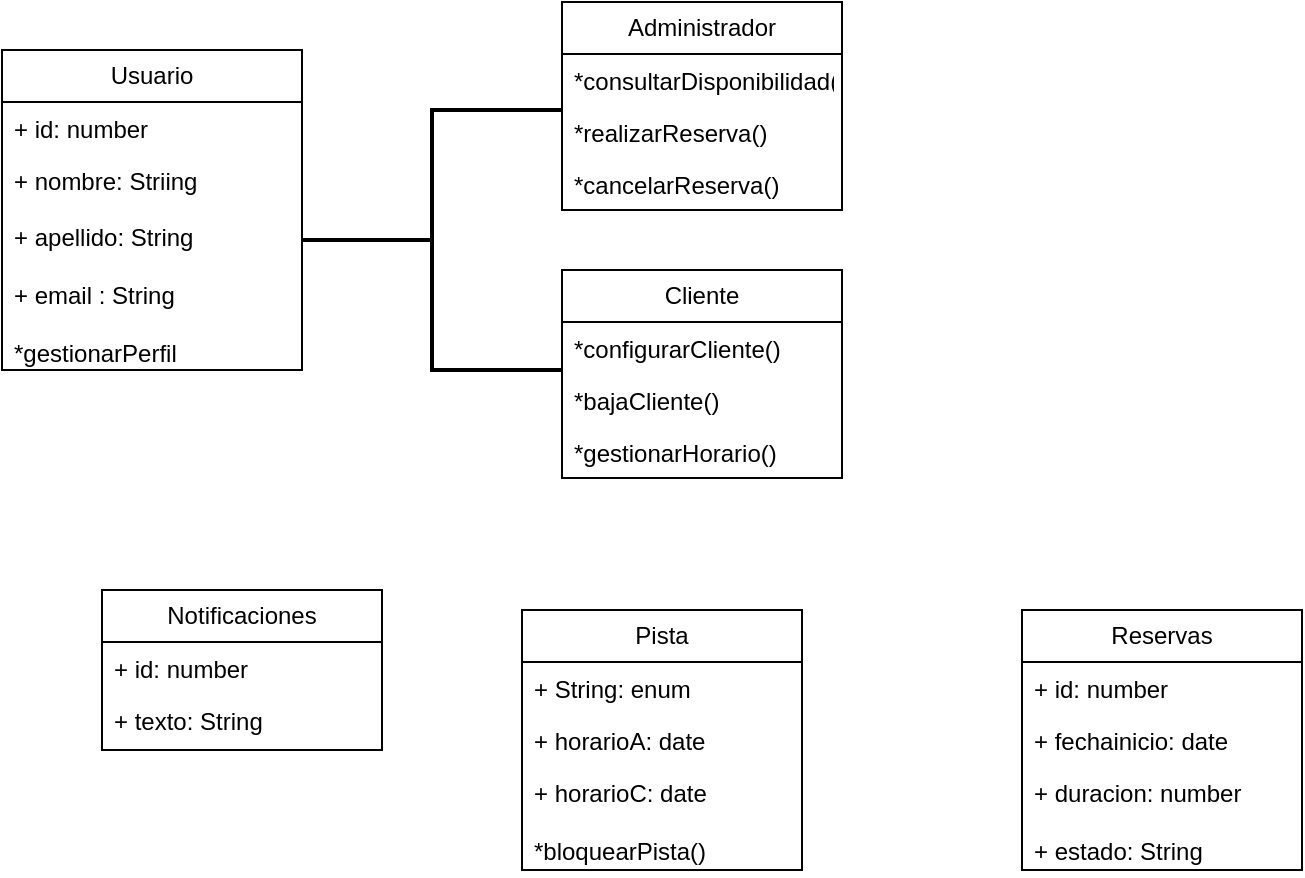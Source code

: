 <mxfile version="26.2.9">
  <diagram name="Página-1" id="SWJjVnNjLcOgqsE8iqpZ">
    <mxGraphModel dx="1044" dy="1696" grid="1" gridSize="10" guides="1" tooltips="1" connect="1" arrows="1" fold="1" page="1" pageScale="1" pageWidth="827" pageHeight="1169" math="0" shadow="0">
      <root>
        <mxCell id="0" />
        <mxCell id="1" parent="0" />
        <mxCell id="ZYAo1rwfhAxbbQB38QUY-1" value="Cliente" style="swimlane;fontStyle=0;childLayout=stackLayout;horizontal=1;startSize=26;fillColor=none;horizontalStack=0;resizeParent=1;resizeParentMax=0;resizeLast=0;collapsible=1;marginBottom=0;whiteSpace=wrap;html=1;" parent="1" vertex="1">
          <mxGeometry x="350" y="30" width="140" height="104" as="geometry">
            <mxRectangle x="70" y="70" width="80" height="30" as="alternateBounds" />
          </mxGeometry>
        </mxCell>
        <mxCell id="ZYAo1rwfhAxbbQB38QUY-2" value="*configurarCliente()" style="text;strokeColor=none;fillColor=none;align=left;verticalAlign=top;spacingLeft=4;spacingRight=4;overflow=hidden;rotatable=0;points=[[0,0.5],[1,0.5]];portConstraint=eastwest;whiteSpace=wrap;html=1;" parent="ZYAo1rwfhAxbbQB38QUY-1" vertex="1">
          <mxGeometry y="26" width="140" height="26" as="geometry" />
        </mxCell>
        <mxCell id="ZYAo1rwfhAxbbQB38QUY-3" value="*bajaCliente()" style="text;strokeColor=none;fillColor=none;align=left;verticalAlign=top;spacingLeft=4;spacingRight=4;overflow=hidden;rotatable=0;points=[[0,0.5],[1,0.5]];portConstraint=eastwest;whiteSpace=wrap;html=1;" parent="ZYAo1rwfhAxbbQB38QUY-1" vertex="1">
          <mxGeometry y="52" width="140" height="26" as="geometry" />
        </mxCell>
        <mxCell id="ZYAo1rwfhAxbbQB38QUY-4" value="*gestionarHorario()" style="text;strokeColor=none;fillColor=none;align=left;verticalAlign=top;spacingLeft=4;spacingRight=4;overflow=hidden;rotatable=0;points=[[0,0.5],[1,0.5]];portConstraint=eastwest;whiteSpace=wrap;html=1;" parent="ZYAo1rwfhAxbbQB38QUY-1" vertex="1">
          <mxGeometry y="78" width="140" height="26" as="geometry" />
        </mxCell>
        <mxCell id="FxQJKJ5ioGngU9ELd-fW-1" value="Administrador" style="swimlane;fontStyle=0;childLayout=stackLayout;horizontal=1;startSize=26;fillColor=none;horizontalStack=0;resizeParent=1;resizeParentMax=0;resizeLast=0;collapsible=1;marginBottom=0;whiteSpace=wrap;html=1;" vertex="1" parent="1">
          <mxGeometry x="350" y="-104" width="140" height="104" as="geometry" />
        </mxCell>
        <mxCell id="FxQJKJ5ioGngU9ELd-fW-2" value="*consultarDisponibilidad()" style="text;strokeColor=none;fillColor=none;align=left;verticalAlign=top;spacingLeft=4;spacingRight=4;overflow=hidden;rotatable=0;points=[[0,0.5],[1,0.5]];portConstraint=eastwest;whiteSpace=wrap;html=1;" vertex="1" parent="FxQJKJ5ioGngU9ELd-fW-1">
          <mxGeometry y="26" width="140" height="26" as="geometry" />
        </mxCell>
        <mxCell id="FxQJKJ5ioGngU9ELd-fW-3" value="*realizarReserva()" style="text;strokeColor=none;fillColor=none;align=left;verticalAlign=top;spacingLeft=4;spacingRight=4;overflow=hidden;rotatable=0;points=[[0,0.5],[1,0.5]];portConstraint=eastwest;whiteSpace=wrap;html=1;" vertex="1" parent="FxQJKJ5ioGngU9ELd-fW-1">
          <mxGeometry y="52" width="140" height="26" as="geometry" />
        </mxCell>
        <mxCell id="FxQJKJ5ioGngU9ELd-fW-4" value="*cancelarReserva()" style="text;strokeColor=none;fillColor=none;align=left;verticalAlign=top;spacingLeft=4;spacingRight=4;overflow=hidden;rotatable=0;points=[[0,0.5],[1,0.5]];portConstraint=eastwest;whiteSpace=wrap;html=1;" vertex="1" parent="FxQJKJ5ioGngU9ELd-fW-1">
          <mxGeometry y="78" width="140" height="26" as="geometry" />
        </mxCell>
        <mxCell id="FxQJKJ5ioGngU9ELd-fW-5" value="Usuario" style="swimlane;fontStyle=0;childLayout=stackLayout;horizontal=1;startSize=26;fillColor=none;horizontalStack=0;resizeParent=1;resizeParentMax=0;resizeLast=0;collapsible=1;marginBottom=0;whiteSpace=wrap;html=1;" vertex="1" parent="1">
          <mxGeometry x="70" y="-80" width="150" height="160" as="geometry" />
        </mxCell>
        <mxCell id="FxQJKJ5ioGngU9ELd-fW-6" value="+ id: number&lt;span style=&quot;white-space: pre;&quot;&gt;&#x9;&lt;/span&gt;" style="text;strokeColor=none;fillColor=none;align=left;verticalAlign=top;spacingLeft=4;spacingRight=4;overflow=hidden;rotatable=0;points=[[0,0.5],[1,0.5]];portConstraint=eastwest;whiteSpace=wrap;html=1;" vertex="1" parent="FxQJKJ5ioGngU9ELd-fW-5">
          <mxGeometry y="26" width="150" height="26" as="geometry" />
        </mxCell>
        <mxCell id="FxQJKJ5ioGngU9ELd-fW-7" value="+ nombre: Striing" style="text;strokeColor=none;fillColor=none;align=left;verticalAlign=top;spacingLeft=4;spacingRight=4;overflow=hidden;rotatable=0;points=[[0,0.5],[1,0.5]];portConstraint=eastwest;whiteSpace=wrap;html=1;" vertex="1" parent="FxQJKJ5ioGngU9ELd-fW-5">
          <mxGeometry y="52" width="150" height="108" as="geometry" />
        </mxCell>
        <mxCell id="FxQJKJ5ioGngU9ELd-fW-9" value="Notificaciones" style="swimlane;fontStyle=0;childLayout=stackLayout;horizontal=1;startSize=26;fillColor=none;horizontalStack=0;resizeParent=1;resizeParentMax=0;resizeLast=0;collapsible=1;marginBottom=0;whiteSpace=wrap;html=1;" vertex="1" parent="1">
          <mxGeometry x="120" y="190" width="140" height="80" as="geometry" />
        </mxCell>
        <mxCell id="FxQJKJ5ioGngU9ELd-fW-10" value="+ id: number" style="text;strokeColor=none;fillColor=none;align=left;verticalAlign=top;spacingLeft=4;spacingRight=4;overflow=hidden;rotatable=0;points=[[0,0.5],[1,0.5]];portConstraint=eastwest;whiteSpace=wrap;html=1;" vertex="1" parent="FxQJKJ5ioGngU9ELd-fW-9">
          <mxGeometry y="26" width="140" height="26" as="geometry" />
        </mxCell>
        <mxCell id="FxQJKJ5ioGngU9ELd-fW-11" value="+ texto: String" style="text;strokeColor=none;fillColor=none;align=left;verticalAlign=top;spacingLeft=4;spacingRight=4;overflow=hidden;rotatable=0;points=[[0,0.5],[1,0.5]];portConstraint=eastwest;whiteSpace=wrap;html=1;" vertex="1" parent="FxQJKJ5ioGngU9ELd-fW-9">
          <mxGeometry y="52" width="140" height="26" as="geometry" />
        </mxCell>
        <mxCell id="FxQJKJ5ioGngU9ELd-fW-12" value="+ field: type" style="text;strokeColor=none;fillColor=none;align=left;verticalAlign=top;spacingLeft=4;spacingRight=4;overflow=hidden;rotatable=0;points=[[0,0.5],[1,0.5]];portConstraint=eastwest;whiteSpace=wrap;html=1;" vertex="1" parent="FxQJKJ5ioGngU9ELd-fW-9">
          <mxGeometry y="78" width="140" height="2" as="geometry" />
        </mxCell>
        <mxCell id="FxQJKJ5ioGngU9ELd-fW-13" value="Pista" style="swimlane;fontStyle=0;childLayout=stackLayout;horizontal=1;startSize=26;fillColor=none;horizontalStack=0;resizeParent=1;resizeParentMax=0;resizeLast=0;collapsible=1;marginBottom=0;whiteSpace=wrap;html=1;" vertex="1" parent="1">
          <mxGeometry x="330" y="200" width="140" height="130" as="geometry" />
        </mxCell>
        <mxCell id="FxQJKJ5ioGngU9ELd-fW-14" value="+ String: enum" style="text;strokeColor=none;fillColor=none;align=left;verticalAlign=top;spacingLeft=4;spacingRight=4;overflow=hidden;rotatable=0;points=[[0,0.5],[1,0.5]];portConstraint=eastwest;whiteSpace=wrap;html=1;" vertex="1" parent="FxQJKJ5ioGngU9ELd-fW-13">
          <mxGeometry y="26" width="140" height="26" as="geometry" />
        </mxCell>
        <mxCell id="FxQJKJ5ioGngU9ELd-fW-15" value="+ horarioA: date" style="text;strokeColor=none;fillColor=none;align=left;verticalAlign=top;spacingLeft=4;spacingRight=4;overflow=hidden;rotatable=0;points=[[0,0.5],[1,0.5]];portConstraint=eastwest;whiteSpace=wrap;html=1;" vertex="1" parent="FxQJKJ5ioGngU9ELd-fW-13">
          <mxGeometry y="52" width="140" height="26" as="geometry" />
        </mxCell>
        <mxCell id="FxQJKJ5ioGngU9ELd-fW-16" value="+ horarioC: date&lt;div&gt;&lt;br&gt;&lt;/div&gt;&lt;div&gt;*bloquearPista()&lt;/div&gt;" style="text;strokeColor=none;fillColor=none;align=left;verticalAlign=top;spacingLeft=4;spacingRight=4;overflow=hidden;rotatable=0;points=[[0,0.5],[1,0.5]];portConstraint=eastwest;whiteSpace=wrap;html=1;" vertex="1" parent="FxQJKJ5ioGngU9ELd-fW-13">
          <mxGeometry y="78" width="140" height="52" as="geometry" />
        </mxCell>
        <mxCell id="FxQJKJ5ioGngU9ELd-fW-17" value="Reservas" style="swimlane;fontStyle=0;childLayout=stackLayout;horizontal=1;startSize=26;fillColor=none;horizontalStack=0;resizeParent=1;resizeParentMax=0;resizeLast=0;collapsible=1;marginBottom=0;whiteSpace=wrap;html=1;" vertex="1" parent="1">
          <mxGeometry x="580" y="200" width="140" height="130" as="geometry" />
        </mxCell>
        <mxCell id="FxQJKJ5ioGngU9ELd-fW-18" value="+ id: number" style="text;strokeColor=none;fillColor=none;align=left;verticalAlign=top;spacingLeft=4;spacingRight=4;overflow=hidden;rotatable=0;points=[[0,0.5],[1,0.5]];portConstraint=eastwest;whiteSpace=wrap;html=1;" vertex="1" parent="FxQJKJ5ioGngU9ELd-fW-17">
          <mxGeometry y="26" width="140" height="26" as="geometry" />
        </mxCell>
        <mxCell id="FxQJKJ5ioGngU9ELd-fW-19" value="+ fechainicio: date" style="text;strokeColor=none;fillColor=none;align=left;verticalAlign=top;spacingLeft=4;spacingRight=4;overflow=hidden;rotatable=0;points=[[0,0.5],[1,0.5]];portConstraint=eastwest;whiteSpace=wrap;html=1;" vertex="1" parent="FxQJKJ5ioGngU9ELd-fW-17">
          <mxGeometry y="52" width="140" height="26" as="geometry" />
        </mxCell>
        <mxCell id="FxQJKJ5ioGngU9ELd-fW-20" value="+ duracion: number&lt;div&gt;&lt;br&gt;&lt;/div&gt;&lt;div&gt;+ estado: String&lt;/div&gt;" style="text;strokeColor=none;fillColor=none;align=left;verticalAlign=top;spacingLeft=4;spacingRight=4;overflow=hidden;rotatable=0;points=[[0,0.5],[1,0.5]];portConstraint=eastwest;whiteSpace=wrap;html=1;" vertex="1" parent="FxQJKJ5ioGngU9ELd-fW-17">
          <mxGeometry y="78" width="140" height="52" as="geometry" />
        </mxCell>
        <mxCell id="FxQJKJ5ioGngU9ELd-fW-22" value="" style="strokeWidth=2;html=1;shape=mxgraph.flowchart.annotation_2;align=left;labelPosition=right;pointerEvents=1;" vertex="1" parent="1">
          <mxGeometry x="220" y="-50" width="130" height="130" as="geometry" />
        </mxCell>
        <mxCell id="FxQJKJ5ioGngU9ELd-fW-8" value="+ apellido: String&lt;div&gt;&lt;div&gt;&lt;br&gt;&lt;/div&gt;&lt;div&gt;+ email : String&lt;/div&gt;&lt;div&gt;&lt;br&gt;&lt;/div&gt;&lt;div&gt;*gestionarPerfil&lt;/div&gt;&lt;/div&gt;" style="text;strokeColor=none;fillColor=none;align=left;verticalAlign=top;spacingLeft=4;spacingRight=4;overflow=hidden;rotatable=0;points=[[0,0.5],[1,0.5]];portConstraint=eastwest;whiteSpace=wrap;html=1;" vertex="1" parent="1">
          <mxGeometry x="70" width="140" height="82" as="geometry" />
        </mxCell>
      </root>
    </mxGraphModel>
  </diagram>
</mxfile>
